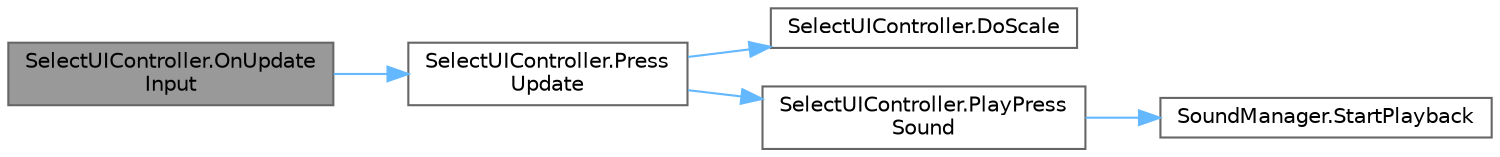 digraph "SelectUIController.OnUpdateInput"
{
 // LATEX_PDF_SIZE
  bgcolor="transparent";
  edge [fontname=Helvetica,fontsize=10,labelfontname=Helvetica,labelfontsize=10];
  node [fontname=Helvetica,fontsize=10,shape=box,height=0.2,width=0.4];
  rankdir="LR";
  Node1 [id="Node000001",label="SelectUIController.OnUpdate\lInput",height=0.2,width=0.4,color="gray40", fillcolor="grey60", style="filled", fontcolor="black",tooltip=" "];
  Node1 -> Node2 [id="edge1_Node000001_Node000002",color="steelblue1",style="solid",tooltip=" "];
  Node2 [id="Node000002",label="SelectUIController.Press\lUpdate",height=0.2,width=0.4,color="grey40", fillcolor="white", style="filled",URL="$class_select_u_i_controller.html#a5721c95d007deea511cf85a8a1d9a462",tooltip=" "];
  Node2 -> Node3 [id="edge2_Node000002_Node000003",color="steelblue1",style="solid",tooltip=" "];
  Node3 [id="Node000003",label="SelectUIController.DoScale",height=0.2,width=0.4,color="grey40", fillcolor="white", style="filled",URL="$class_select_u_i_controller.html#af1ae4e44022e59cb3bfbbb8f68b6d081",tooltip=" "];
  Node2 -> Node4 [id="edge3_Node000002_Node000004",color="steelblue1",style="solid",tooltip=" "];
  Node4 [id="Node000004",label="SelectUIController.PlayPress\lSound",height=0.2,width=0.4,color="grey40", fillcolor="white", style="filled",URL="$class_select_u_i_controller.html#a01ec149cf3b994dd9442247175c44c5a",tooltip=" "];
  Node4 -> Node5 [id="edge4_Node000004_Node000005",color="steelblue1",style="solid",tooltip=" "];
  Node5 [id="Node000005",label="SoundManager.StartPlayback",height=0.2,width=0.4,color="grey40", fillcolor="white", style="filled",URL="$class_sound_manager.html#a10bc60ca27342f6574923712ef9028c5",tooltip="2Dでのサウンド再生"];
}
